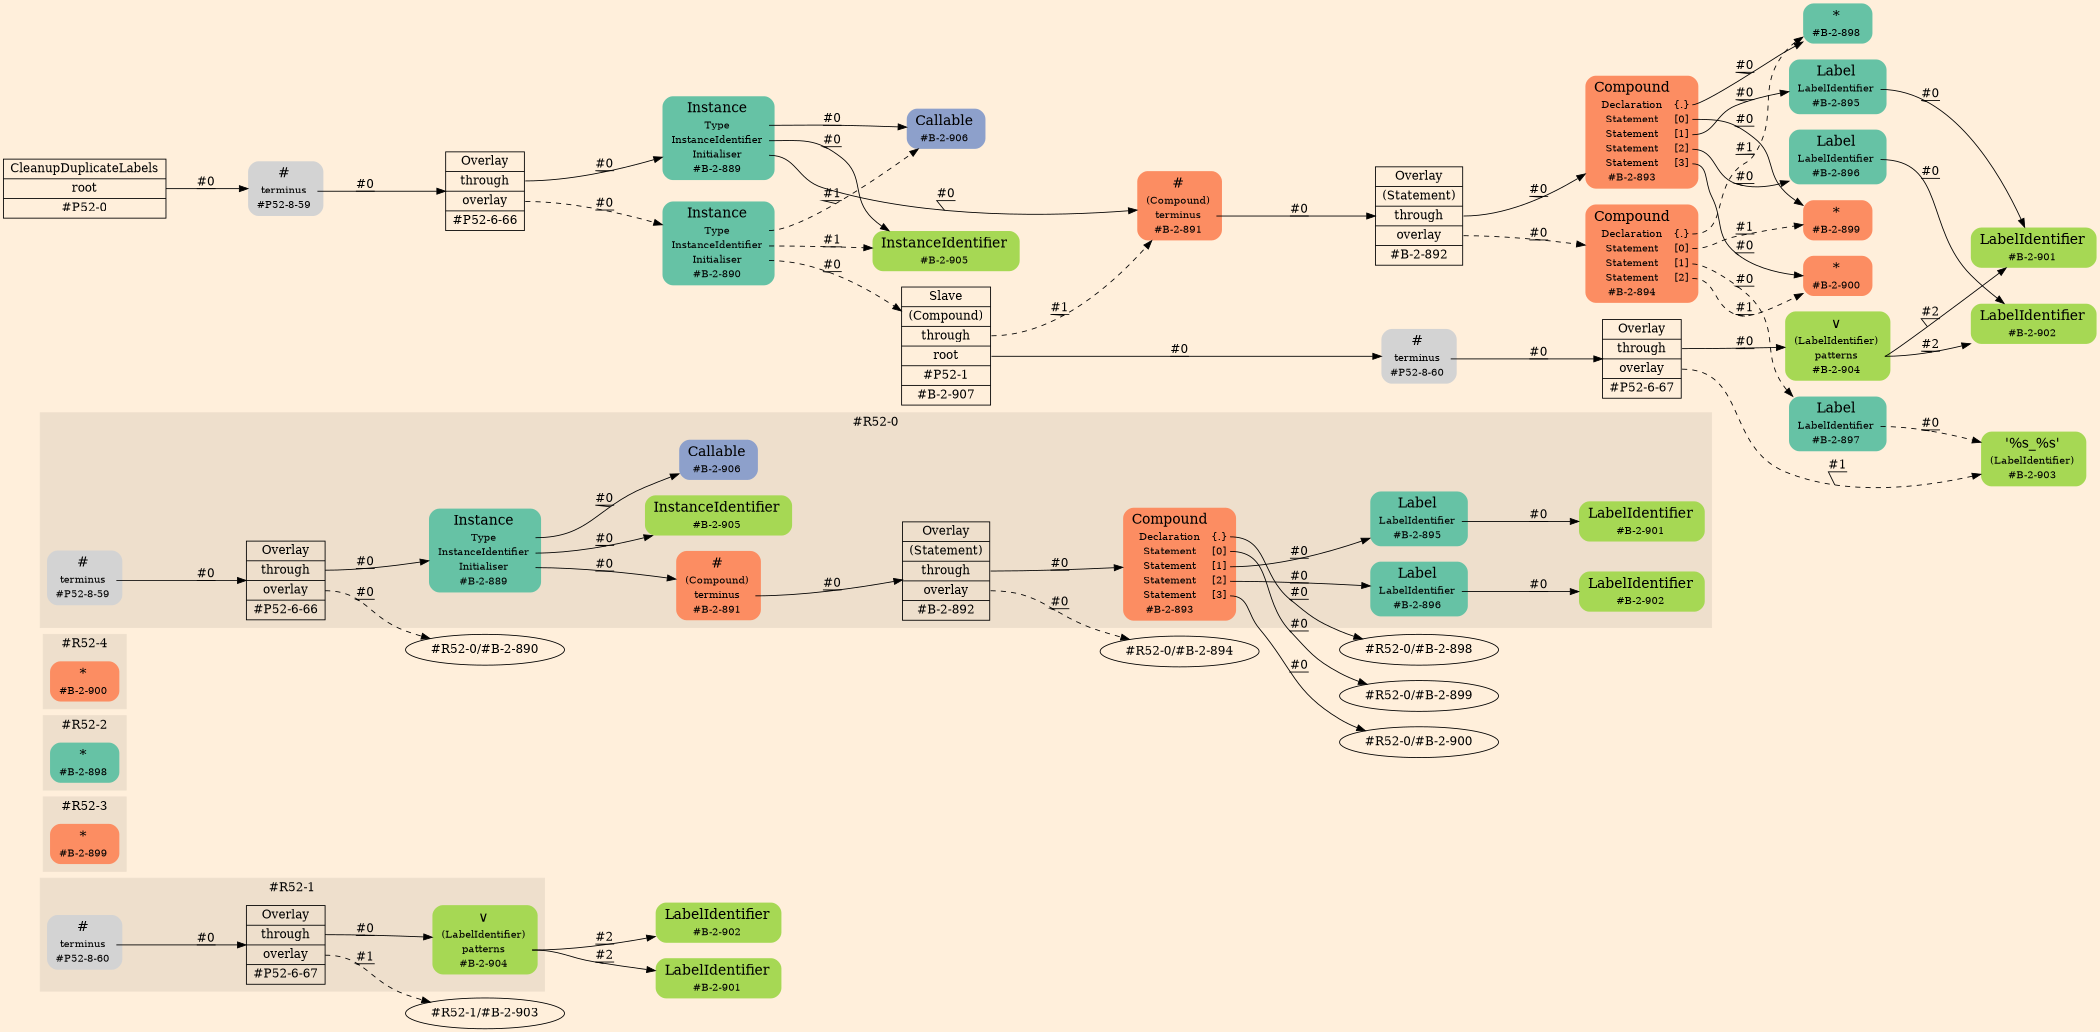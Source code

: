 digraph Inferno {
graph [
rankdir = "LR"
ranksep = 1.0
size = "14,20"
bgcolor = antiquewhite1
color = black
fontcolor = black
];
node [
];
subgraph "cluster#R52-1" {
label = "#R52-1"
style = "filled"
color = antiquewhite2
"#R52-1/#B-2-904" [
shape = "plaintext"
fillcolor = "/set28/5"
label = <<TABLE BORDER="0" CELLBORDER="0" CELLSPACING="0">
 <TR>
  <TD><FONT POINT-SIZE="16.0">∨</FONT></TD>
  <TD></TD>
 </TR>
 <TR>
  <TD>(LabelIdentifier)</TD>
  <TD PORT="port0"></TD>
 </TR>
 <TR>
  <TD>patterns</TD>
  <TD PORT="port1"></TD>
 </TR>
 <TR>
  <TD>#B-2-904</TD>
  <TD PORT="port2"></TD>
 </TR>
</TABLE>>
style = "rounded,filled"
fontsize = "12"
];
"#R52-1/#P52-8-60" [
shape = "plaintext"
label = <<TABLE BORDER="0" CELLBORDER="0" CELLSPACING="0">
 <TR>
  <TD><FONT POINT-SIZE="16.0">#</FONT></TD>
  <TD></TD>
 </TR>
 <TR>
  <TD>terminus</TD>
  <TD PORT="port0"></TD>
 </TR>
 <TR>
  <TD>#P52-8-60</TD>
  <TD PORT="port1"></TD>
 </TR>
</TABLE>>
style = "rounded,filled"
fontsize = "12"
];
"#R52-1/#P52-6-67" [
shape = "record"
fillcolor = antiquewhite2
label = "<fixed> Overlay | <port0> through | <port1> overlay | <port2> #P52-6-67"
style = "filled"
fontsize = "14"
color = black
fontcolor = black
];
}
"#R52-1/#B-2-902" [
shape = "plaintext"
fillcolor = "/set28/5"
label = <<TABLE BORDER="0" CELLBORDER="0" CELLSPACING="0">
 <TR>
  <TD><FONT POINT-SIZE="16.0">LabelIdentifier</FONT></TD>
  <TD></TD>
 </TR>
 <TR>
  <TD>#B-2-902</TD>
  <TD PORT="port0"></TD>
 </TR>
</TABLE>>
style = "rounded,filled"
fontsize = "12"
];
"#R52-1/#B-2-901" [
shape = "plaintext"
fillcolor = "/set28/5"
label = <<TABLE BORDER="0" CELLBORDER="0" CELLSPACING="0">
 <TR>
  <TD><FONT POINT-SIZE="16.0">LabelIdentifier</FONT></TD>
  <TD></TD>
 </TR>
 <TR>
  <TD>#B-2-901</TD>
  <TD PORT="port0"></TD>
 </TR>
</TABLE>>
style = "rounded,filled"
fontsize = "12"
];
"#R52-1/#B-2-904":port1 -> "#R52-1/#B-2-901" [style="solid"
label = "#2"
decorate = true
color = black
fontcolor = black
];
"#R52-1/#B-2-904":port1 -> "#R52-1/#B-2-902" [style="solid"
label = "#2"
decorate = true
color = black
fontcolor = black
];
"#R52-1/#P52-8-60":port0 -> "#R52-1/#P52-6-67" [style="solid"
label = "#0"
decorate = true
color = black
fontcolor = black
];
"#R52-1/#P52-6-67":port0 -> "#R52-1/#B-2-904" [style="solid"
label = "#0"
decorate = true
color = black
fontcolor = black
];
"#R52-1/#P52-6-67":port1 -> "#R52-1/#B-2-903" [style="dashed"
label = "#1"
decorate = true
color = black
fontcolor = black
];
subgraph "cluster#R52-3" {
label = "#R52-3"
style = "filled"
color = antiquewhite2
"#R52-3/#B-2-899" [
shape = "plaintext"
fillcolor = "/set28/2"
label = <<TABLE BORDER="0" CELLBORDER="0" CELLSPACING="0">
 <TR>
  <TD><FONT POINT-SIZE="16.0">*</FONT></TD>
  <TD></TD>
 </TR>
 <TR>
  <TD>#B-2-899</TD>
  <TD PORT="port0"></TD>
 </TR>
</TABLE>>
style = "rounded,filled"
fontsize = "12"
];
}
subgraph "cluster#R52-2" {
label = "#R52-2"
style = "filled"
color = antiquewhite2
"#R52-2/#B-2-898" [
shape = "plaintext"
fillcolor = "/set28/1"
label = <<TABLE BORDER="0" CELLBORDER="0" CELLSPACING="0">
 <TR>
  <TD><FONT POINT-SIZE="16.0">*</FONT></TD>
  <TD></TD>
 </TR>
 <TR>
  <TD>#B-2-898</TD>
  <TD PORT="port0"></TD>
 </TR>
</TABLE>>
style = "rounded,filled"
fontsize = "12"
];
}
subgraph "cluster#R52-4" {
label = "#R52-4"
style = "filled"
color = antiquewhite2
"#R52-4/#B-2-900" [
shape = "plaintext"
fillcolor = "/set28/2"
label = <<TABLE BORDER="0" CELLBORDER="0" CELLSPACING="0">
 <TR>
  <TD><FONT POINT-SIZE="16.0">*</FONT></TD>
  <TD></TD>
 </TR>
 <TR>
  <TD>#B-2-900</TD>
  <TD PORT="port0"></TD>
 </TR>
</TABLE>>
style = "rounded,filled"
fontsize = "12"
];
}
subgraph "cluster#R52-0" {
label = "#R52-0"
style = "filled"
color = antiquewhite2
"#R52-0/#B-2-902" [
shape = "plaintext"
fillcolor = "/set28/5"
label = <<TABLE BORDER="0" CELLBORDER="0" CELLSPACING="0">
 <TR>
  <TD><FONT POINT-SIZE="16.0">LabelIdentifier</FONT></TD>
  <TD></TD>
 </TR>
 <TR>
  <TD>#B-2-902</TD>
  <TD PORT="port0"></TD>
 </TR>
</TABLE>>
style = "rounded,filled"
fontsize = "12"
];
"#R52-0/#B-2-896" [
shape = "plaintext"
fillcolor = "/set28/1"
label = <<TABLE BORDER="0" CELLBORDER="0" CELLSPACING="0">
 <TR>
  <TD><FONT POINT-SIZE="16.0">Label</FONT></TD>
  <TD></TD>
 </TR>
 <TR>
  <TD>LabelIdentifier</TD>
  <TD PORT="port0"></TD>
 </TR>
 <TR>
  <TD>#B-2-896</TD>
  <TD PORT="port1"></TD>
 </TR>
</TABLE>>
style = "rounded,filled"
fontsize = "12"
];
"#R52-0/#B-2-901" [
shape = "plaintext"
fillcolor = "/set28/5"
label = <<TABLE BORDER="0" CELLBORDER="0" CELLSPACING="0">
 <TR>
  <TD><FONT POINT-SIZE="16.0">LabelIdentifier</FONT></TD>
  <TD></TD>
 </TR>
 <TR>
  <TD>#B-2-901</TD>
  <TD PORT="port0"></TD>
 </TR>
</TABLE>>
style = "rounded,filled"
fontsize = "12"
];
"#R52-0/#B-2-893" [
shape = "plaintext"
fillcolor = "/set28/2"
label = <<TABLE BORDER="0" CELLBORDER="0" CELLSPACING="0">
 <TR>
  <TD><FONT POINT-SIZE="16.0">Compound</FONT></TD>
  <TD></TD>
 </TR>
 <TR>
  <TD>Declaration</TD>
  <TD PORT="port0">{.}</TD>
 </TR>
 <TR>
  <TD>Statement</TD>
  <TD PORT="port1">[0]</TD>
 </TR>
 <TR>
  <TD>Statement</TD>
  <TD PORT="port2">[1]</TD>
 </TR>
 <TR>
  <TD>Statement</TD>
  <TD PORT="port3">[2]</TD>
 </TR>
 <TR>
  <TD>Statement</TD>
  <TD PORT="port4">[3]</TD>
 </TR>
 <TR>
  <TD>#B-2-893</TD>
  <TD PORT="port5"></TD>
 </TR>
</TABLE>>
style = "rounded,filled"
fontsize = "12"
];
"#R52-0/#B-2-892" [
shape = "record"
fillcolor = antiquewhite2
label = "<fixed> Overlay | <port0> (Statement) | <port1> through | <port2> overlay | <port3> #B-2-892"
style = "filled"
fontsize = "14"
color = black
fontcolor = black
];
"#R52-0/#P52-6-66" [
shape = "record"
fillcolor = antiquewhite2
label = "<fixed> Overlay | <port0> through | <port1> overlay | <port2> #P52-6-66"
style = "filled"
fontsize = "14"
color = black
fontcolor = black
];
"#R52-0/#B-2-891" [
shape = "plaintext"
fillcolor = "/set28/2"
label = <<TABLE BORDER="0" CELLBORDER="0" CELLSPACING="0">
 <TR>
  <TD><FONT POINT-SIZE="16.0">#</FONT></TD>
  <TD></TD>
 </TR>
 <TR>
  <TD>(Compound)</TD>
  <TD PORT="port0"></TD>
 </TR>
 <TR>
  <TD>terminus</TD>
  <TD PORT="port1"></TD>
 </TR>
 <TR>
  <TD>#B-2-891</TD>
  <TD PORT="port2"></TD>
 </TR>
</TABLE>>
style = "rounded,filled"
fontsize = "12"
];
"#R52-0/#P52-8-59" [
shape = "plaintext"
label = <<TABLE BORDER="0" CELLBORDER="0" CELLSPACING="0">
 <TR>
  <TD><FONT POINT-SIZE="16.0">#</FONT></TD>
  <TD></TD>
 </TR>
 <TR>
  <TD>terminus</TD>
  <TD PORT="port0"></TD>
 </TR>
 <TR>
  <TD>#P52-8-59</TD>
  <TD PORT="port1"></TD>
 </TR>
</TABLE>>
style = "rounded,filled"
fontsize = "12"
];
"#R52-0/#B-2-889" [
shape = "plaintext"
fillcolor = "/set28/1"
label = <<TABLE BORDER="0" CELLBORDER="0" CELLSPACING="0">
 <TR>
  <TD><FONT POINT-SIZE="16.0">Instance</FONT></TD>
  <TD></TD>
 </TR>
 <TR>
  <TD>Type</TD>
  <TD PORT="port0"></TD>
 </TR>
 <TR>
  <TD>InstanceIdentifier</TD>
  <TD PORT="port1"></TD>
 </TR>
 <TR>
  <TD>Initialiser</TD>
  <TD PORT="port2"></TD>
 </TR>
 <TR>
  <TD>#B-2-889</TD>
  <TD PORT="port3"></TD>
 </TR>
</TABLE>>
style = "rounded,filled"
fontsize = "12"
];
"#R52-0/#B-2-895" [
shape = "plaintext"
fillcolor = "/set28/1"
label = <<TABLE BORDER="0" CELLBORDER="0" CELLSPACING="0">
 <TR>
  <TD><FONT POINT-SIZE="16.0">Label</FONT></TD>
  <TD></TD>
 </TR>
 <TR>
  <TD>LabelIdentifier</TD>
  <TD PORT="port0"></TD>
 </TR>
 <TR>
  <TD>#B-2-895</TD>
  <TD PORT="port1"></TD>
 </TR>
</TABLE>>
style = "rounded,filled"
fontsize = "12"
];
"#R52-0/#B-2-906" [
shape = "plaintext"
fillcolor = "/set28/3"
label = <<TABLE BORDER="0" CELLBORDER="0" CELLSPACING="0">
 <TR>
  <TD><FONT POINT-SIZE="16.0">Callable</FONT></TD>
  <TD></TD>
 </TR>
 <TR>
  <TD>#B-2-906</TD>
  <TD PORT="port0"></TD>
 </TR>
</TABLE>>
style = "rounded,filled"
fontsize = "12"
];
"#R52-0/#B-2-905" [
shape = "plaintext"
fillcolor = "/set28/5"
label = <<TABLE BORDER="0" CELLBORDER="0" CELLSPACING="0">
 <TR>
  <TD><FONT POINT-SIZE="16.0">InstanceIdentifier</FONT></TD>
  <TD></TD>
 </TR>
 <TR>
  <TD>#B-2-905</TD>
  <TD PORT="port0"></TD>
 </TR>
</TABLE>>
style = "rounded,filled"
fontsize = "12"
];
}
"#R52-0/#B-2-896":port0 -> "#R52-0/#B-2-902" [style="solid"
label = "#0"
decorate = true
color = black
fontcolor = black
];
"#R52-0/#B-2-893":port0 -> "#R52-0/#B-2-898" [style="solid"
label = "#0"
decorate = true
color = black
fontcolor = black
];
"#R52-0/#B-2-893":port1 -> "#R52-0/#B-2-899" [style="solid"
label = "#0"
decorate = true
color = black
fontcolor = black
];
"#R52-0/#B-2-893":port2 -> "#R52-0/#B-2-895" [style="solid"
label = "#0"
decorate = true
color = black
fontcolor = black
];
"#R52-0/#B-2-893":port3 -> "#R52-0/#B-2-896" [style="solid"
label = "#0"
decorate = true
color = black
fontcolor = black
];
"#R52-0/#B-2-893":port4 -> "#R52-0/#B-2-900" [style="solid"
label = "#0"
decorate = true
color = black
fontcolor = black
];
"#R52-0/#B-2-892":port1 -> "#R52-0/#B-2-893" [style="solid"
label = "#0"
decorate = true
color = black
fontcolor = black
];
"#R52-0/#B-2-892":port2 -> "#R52-0/#B-2-894" [style="dashed"
label = "#0"
decorate = true
color = black
fontcolor = black
];
"#R52-0/#P52-6-66":port0 -> "#R52-0/#B-2-889" [style="solid"
label = "#0"
decorate = true
color = black
fontcolor = black
];
"#R52-0/#P52-6-66":port1 -> "#R52-0/#B-2-890" [style="dashed"
label = "#0"
decorate = true
color = black
fontcolor = black
];
"#R52-0/#B-2-891":port1 -> "#R52-0/#B-2-892" [style="solid"
label = "#0"
decorate = true
color = black
fontcolor = black
];
"#R52-0/#P52-8-59":port0 -> "#R52-0/#P52-6-66" [style="solid"
label = "#0"
decorate = true
color = black
fontcolor = black
];
"#R52-0/#B-2-889":port0 -> "#R52-0/#B-2-906" [style="solid"
label = "#0"
decorate = true
color = black
fontcolor = black
];
"#R52-0/#B-2-889":port1 -> "#R52-0/#B-2-905" [style="solid"
label = "#0"
decorate = true
color = black
fontcolor = black
];
"#R52-0/#B-2-889":port2 -> "#R52-0/#B-2-891" [style="solid"
label = "#0"
decorate = true
color = black
fontcolor = black
];
"#R52-0/#B-2-895":port0 -> "#R52-0/#B-2-901" [style="solid"
label = "#0"
decorate = true
color = black
fontcolor = black
];
"CR#P52-0" [
shape = "record"
fillcolor = antiquewhite1
label = "<fixed> CleanupDuplicateLabels | <port0> root | <port1> #P52-0"
style = "filled"
fontsize = "14"
color = black
fontcolor = black
];
"#P52-8-59" [
shape = "plaintext"
label = <<TABLE BORDER="0" CELLBORDER="0" CELLSPACING="0">
 <TR>
  <TD><FONT POINT-SIZE="16.0">#</FONT></TD>
  <TD></TD>
 </TR>
 <TR>
  <TD>terminus</TD>
  <TD PORT="port0"></TD>
 </TR>
 <TR>
  <TD>#P52-8-59</TD>
  <TD PORT="port1"></TD>
 </TR>
</TABLE>>
style = "rounded,filled"
fontsize = "12"
];
"#P52-6-66" [
shape = "record"
fillcolor = antiquewhite1
label = "<fixed> Overlay | <port0> through | <port1> overlay | <port2> #P52-6-66"
style = "filled"
fontsize = "14"
color = black
fontcolor = black
];
"#B-2-889" [
shape = "plaintext"
fillcolor = "/set28/1"
label = <<TABLE BORDER="0" CELLBORDER="0" CELLSPACING="0">
 <TR>
  <TD><FONT POINT-SIZE="16.0">Instance</FONT></TD>
  <TD></TD>
 </TR>
 <TR>
  <TD>Type</TD>
  <TD PORT="port0"></TD>
 </TR>
 <TR>
  <TD>InstanceIdentifier</TD>
  <TD PORT="port1"></TD>
 </TR>
 <TR>
  <TD>Initialiser</TD>
  <TD PORT="port2"></TD>
 </TR>
 <TR>
  <TD>#B-2-889</TD>
  <TD PORT="port3"></TD>
 </TR>
</TABLE>>
style = "rounded,filled"
fontsize = "12"
];
"#B-2-906" [
shape = "plaintext"
fillcolor = "/set28/3"
label = <<TABLE BORDER="0" CELLBORDER="0" CELLSPACING="0">
 <TR>
  <TD><FONT POINT-SIZE="16.0">Callable</FONT></TD>
  <TD></TD>
 </TR>
 <TR>
  <TD>#B-2-906</TD>
  <TD PORT="port0"></TD>
 </TR>
</TABLE>>
style = "rounded,filled"
fontsize = "12"
];
"#B-2-905" [
shape = "plaintext"
fillcolor = "/set28/5"
label = <<TABLE BORDER="0" CELLBORDER="0" CELLSPACING="0">
 <TR>
  <TD><FONT POINT-SIZE="16.0">InstanceIdentifier</FONT></TD>
  <TD></TD>
 </TR>
 <TR>
  <TD>#B-2-905</TD>
  <TD PORT="port0"></TD>
 </TR>
</TABLE>>
style = "rounded,filled"
fontsize = "12"
];
"#B-2-891" [
shape = "plaintext"
fillcolor = "/set28/2"
label = <<TABLE BORDER="0" CELLBORDER="0" CELLSPACING="0">
 <TR>
  <TD><FONT POINT-SIZE="16.0">#</FONT></TD>
  <TD></TD>
 </TR>
 <TR>
  <TD>(Compound)</TD>
  <TD PORT="port0"></TD>
 </TR>
 <TR>
  <TD>terminus</TD>
  <TD PORT="port1"></TD>
 </TR>
 <TR>
  <TD>#B-2-891</TD>
  <TD PORT="port2"></TD>
 </TR>
</TABLE>>
style = "rounded,filled"
fontsize = "12"
];
"#B-2-892" [
shape = "record"
fillcolor = antiquewhite1
label = "<fixed> Overlay | <port0> (Statement) | <port1> through | <port2> overlay | <port3> #B-2-892"
style = "filled"
fontsize = "14"
color = black
fontcolor = black
];
"#B-2-893" [
shape = "plaintext"
fillcolor = "/set28/2"
label = <<TABLE BORDER="0" CELLBORDER="0" CELLSPACING="0">
 <TR>
  <TD><FONT POINT-SIZE="16.0">Compound</FONT></TD>
  <TD></TD>
 </TR>
 <TR>
  <TD>Declaration</TD>
  <TD PORT="port0">{.}</TD>
 </TR>
 <TR>
  <TD>Statement</TD>
  <TD PORT="port1">[0]</TD>
 </TR>
 <TR>
  <TD>Statement</TD>
  <TD PORT="port2">[1]</TD>
 </TR>
 <TR>
  <TD>Statement</TD>
  <TD PORT="port3">[2]</TD>
 </TR>
 <TR>
  <TD>Statement</TD>
  <TD PORT="port4">[3]</TD>
 </TR>
 <TR>
  <TD>#B-2-893</TD>
  <TD PORT="port5"></TD>
 </TR>
</TABLE>>
style = "rounded,filled"
fontsize = "12"
];
"#B-2-898" [
shape = "plaintext"
fillcolor = "/set28/1"
label = <<TABLE BORDER="0" CELLBORDER="0" CELLSPACING="0">
 <TR>
  <TD><FONT POINT-SIZE="16.0">*</FONT></TD>
  <TD></TD>
 </TR>
 <TR>
  <TD>#B-2-898</TD>
  <TD PORT="port0"></TD>
 </TR>
</TABLE>>
style = "rounded,filled"
fontsize = "12"
];
"#B-2-899" [
shape = "plaintext"
fillcolor = "/set28/2"
label = <<TABLE BORDER="0" CELLBORDER="0" CELLSPACING="0">
 <TR>
  <TD><FONT POINT-SIZE="16.0">*</FONT></TD>
  <TD></TD>
 </TR>
 <TR>
  <TD>#B-2-899</TD>
  <TD PORT="port0"></TD>
 </TR>
</TABLE>>
style = "rounded,filled"
fontsize = "12"
];
"#B-2-895" [
shape = "plaintext"
fillcolor = "/set28/1"
label = <<TABLE BORDER="0" CELLBORDER="0" CELLSPACING="0">
 <TR>
  <TD><FONT POINT-SIZE="16.0">Label</FONT></TD>
  <TD></TD>
 </TR>
 <TR>
  <TD>LabelIdentifier</TD>
  <TD PORT="port0"></TD>
 </TR>
 <TR>
  <TD>#B-2-895</TD>
  <TD PORT="port1"></TD>
 </TR>
</TABLE>>
style = "rounded,filled"
fontsize = "12"
];
"#B-2-901" [
shape = "plaintext"
fillcolor = "/set28/5"
label = <<TABLE BORDER="0" CELLBORDER="0" CELLSPACING="0">
 <TR>
  <TD><FONT POINT-SIZE="16.0">LabelIdentifier</FONT></TD>
  <TD></TD>
 </TR>
 <TR>
  <TD>#B-2-901</TD>
  <TD PORT="port0"></TD>
 </TR>
</TABLE>>
style = "rounded,filled"
fontsize = "12"
];
"#B-2-896" [
shape = "plaintext"
fillcolor = "/set28/1"
label = <<TABLE BORDER="0" CELLBORDER="0" CELLSPACING="0">
 <TR>
  <TD><FONT POINT-SIZE="16.0">Label</FONT></TD>
  <TD></TD>
 </TR>
 <TR>
  <TD>LabelIdentifier</TD>
  <TD PORT="port0"></TD>
 </TR>
 <TR>
  <TD>#B-2-896</TD>
  <TD PORT="port1"></TD>
 </TR>
</TABLE>>
style = "rounded,filled"
fontsize = "12"
];
"#B-2-902" [
shape = "plaintext"
fillcolor = "/set28/5"
label = <<TABLE BORDER="0" CELLBORDER="0" CELLSPACING="0">
 <TR>
  <TD><FONT POINT-SIZE="16.0">LabelIdentifier</FONT></TD>
  <TD></TD>
 </TR>
 <TR>
  <TD>#B-2-902</TD>
  <TD PORT="port0"></TD>
 </TR>
</TABLE>>
style = "rounded,filled"
fontsize = "12"
];
"#B-2-900" [
shape = "plaintext"
fillcolor = "/set28/2"
label = <<TABLE BORDER="0" CELLBORDER="0" CELLSPACING="0">
 <TR>
  <TD><FONT POINT-SIZE="16.0">*</FONT></TD>
  <TD></TD>
 </TR>
 <TR>
  <TD>#B-2-900</TD>
  <TD PORT="port0"></TD>
 </TR>
</TABLE>>
style = "rounded,filled"
fontsize = "12"
];
"#B-2-894" [
shape = "plaintext"
fillcolor = "/set28/2"
label = <<TABLE BORDER="0" CELLBORDER="0" CELLSPACING="0">
 <TR>
  <TD><FONT POINT-SIZE="16.0">Compound</FONT></TD>
  <TD></TD>
 </TR>
 <TR>
  <TD>Declaration</TD>
  <TD PORT="port0">{.}</TD>
 </TR>
 <TR>
  <TD>Statement</TD>
  <TD PORT="port1">[0]</TD>
 </TR>
 <TR>
  <TD>Statement</TD>
  <TD PORT="port2">[1]</TD>
 </TR>
 <TR>
  <TD>Statement</TD>
  <TD PORT="port3">[2]</TD>
 </TR>
 <TR>
  <TD>#B-2-894</TD>
  <TD PORT="port4"></TD>
 </TR>
</TABLE>>
style = "rounded,filled"
fontsize = "12"
];
"#B-2-897" [
shape = "plaintext"
fillcolor = "/set28/1"
label = <<TABLE BORDER="0" CELLBORDER="0" CELLSPACING="0">
 <TR>
  <TD><FONT POINT-SIZE="16.0">Label</FONT></TD>
  <TD></TD>
 </TR>
 <TR>
  <TD>LabelIdentifier</TD>
  <TD PORT="port0"></TD>
 </TR>
 <TR>
  <TD>#B-2-897</TD>
  <TD PORT="port1"></TD>
 </TR>
</TABLE>>
style = "rounded,filled"
fontsize = "12"
];
"#B-2-903" [
shape = "plaintext"
fillcolor = "/set28/5"
label = <<TABLE BORDER="0" CELLBORDER="0" CELLSPACING="0">
 <TR>
  <TD><FONT POINT-SIZE="16.0">'%s_%s'</FONT></TD>
  <TD></TD>
 </TR>
 <TR>
  <TD>(LabelIdentifier)</TD>
  <TD PORT="port0"></TD>
 </TR>
 <TR>
  <TD>#B-2-903</TD>
  <TD PORT="port1"></TD>
 </TR>
</TABLE>>
style = "rounded,filled"
fontsize = "12"
];
"#B-2-890" [
shape = "plaintext"
fillcolor = "/set28/1"
label = <<TABLE BORDER="0" CELLBORDER="0" CELLSPACING="0">
 <TR>
  <TD><FONT POINT-SIZE="16.0">Instance</FONT></TD>
  <TD></TD>
 </TR>
 <TR>
  <TD>Type</TD>
  <TD PORT="port0"></TD>
 </TR>
 <TR>
  <TD>InstanceIdentifier</TD>
  <TD PORT="port1"></TD>
 </TR>
 <TR>
  <TD>Initialiser</TD>
  <TD PORT="port2"></TD>
 </TR>
 <TR>
  <TD>#B-2-890</TD>
  <TD PORT="port3"></TD>
 </TR>
</TABLE>>
style = "rounded,filled"
fontsize = "12"
];
"#B-2-907" [
shape = "record"
fillcolor = antiquewhite1
label = "<fixed> Slave | <port0> (Compound) | <port1> through | <port2> root | <port3> #P52-1 | <port4> #B-2-907"
style = "filled"
fontsize = "14"
color = black
fontcolor = black
];
"#P52-8-60" [
shape = "plaintext"
label = <<TABLE BORDER="0" CELLBORDER="0" CELLSPACING="0">
 <TR>
  <TD><FONT POINT-SIZE="16.0">#</FONT></TD>
  <TD></TD>
 </TR>
 <TR>
  <TD>terminus</TD>
  <TD PORT="port0"></TD>
 </TR>
 <TR>
  <TD>#P52-8-60</TD>
  <TD PORT="port1"></TD>
 </TR>
</TABLE>>
style = "rounded,filled"
fontsize = "12"
];
"#P52-6-67" [
shape = "record"
fillcolor = antiquewhite1
label = "<fixed> Overlay | <port0> through | <port1> overlay | <port2> #P52-6-67"
style = "filled"
fontsize = "14"
color = black
fontcolor = black
];
"#B-2-904" [
shape = "plaintext"
fillcolor = "/set28/5"
label = <<TABLE BORDER="0" CELLBORDER="0" CELLSPACING="0">
 <TR>
  <TD><FONT POINT-SIZE="16.0">∨</FONT></TD>
  <TD></TD>
 </TR>
 <TR>
  <TD>(LabelIdentifier)</TD>
  <TD PORT="port0"></TD>
 </TR>
 <TR>
  <TD>patterns</TD>
  <TD PORT="port1"></TD>
 </TR>
 <TR>
  <TD>#B-2-904</TD>
  <TD PORT="port2"></TD>
 </TR>
</TABLE>>
style = "rounded,filled"
fontsize = "12"
];
"CR#P52-0":port0 -> "#P52-8-59" [style="solid"
label = "#0"
decorate = true
color = black
fontcolor = black
];
"#P52-8-59":port0 -> "#P52-6-66" [style="solid"
label = "#0"
decorate = true
color = black
fontcolor = black
];
"#P52-6-66":port0 -> "#B-2-889" [style="solid"
label = "#0"
decorate = true
color = black
fontcolor = black
];
"#P52-6-66":port1 -> "#B-2-890" [style="dashed"
label = "#0"
decorate = true
color = black
fontcolor = black
];
"#B-2-889":port0 -> "#B-2-906" [style="solid"
label = "#0"
decorate = true
color = black
fontcolor = black
];
"#B-2-889":port1 -> "#B-2-905" [style="solid"
label = "#0"
decorate = true
color = black
fontcolor = black
];
"#B-2-889":port2 -> "#B-2-891" [style="solid"
label = "#0"
decorate = true
color = black
fontcolor = black
];
"#B-2-891":port1 -> "#B-2-892" [style="solid"
label = "#0"
decorate = true
color = black
fontcolor = black
];
"#B-2-892":port1 -> "#B-2-893" [style="solid"
label = "#0"
decorate = true
color = black
fontcolor = black
];
"#B-2-892":port2 -> "#B-2-894" [style="dashed"
label = "#0"
decorate = true
color = black
fontcolor = black
];
"#B-2-893":port0 -> "#B-2-898" [style="solid"
label = "#0"
decorate = true
color = black
fontcolor = black
];
"#B-2-893":port1 -> "#B-2-899" [style="solid"
label = "#0"
decorate = true
color = black
fontcolor = black
];
"#B-2-893":port2 -> "#B-2-895" [style="solid"
label = "#0"
decorate = true
color = black
fontcolor = black
];
"#B-2-893":port3 -> "#B-2-896" [style="solid"
label = "#0"
decorate = true
color = black
fontcolor = black
];
"#B-2-893":port4 -> "#B-2-900" [style="solid"
label = "#0"
decorate = true
color = black
fontcolor = black
];
"#B-2-895":port0 -> "#B-2-901" [style="solid"
label = "#0"
decorate = true
color = black
fontcolor = black
];
"#B-2-896":port0 -> "#B-2-902" [style="solid"
label = "#0"
decorate = true
color = black
fontcolor = black
];
"#B-2-894":port0 -> "#B-2-898" [style="dashed"
label = "#1"
decorate = true
color = black
fontcolor = black
];
"#B-2-894":port1 -> "#B-2-899" [style="dashed"
label = "#1"
decorate = true
color = black
fontcolor = black
];
"#B-2-894":port2 -> "#B-2-897" [style="dashed"
label = "#0"
decorate = true
color = black
fontcolor = black
];
"#B-2-894":port3 -> "#B-2-900" [style="dashed"
label = "#1"
decorate = true
color = black
fontcolor = black
];
"#B-2-897":port0 -> "#B-2-903" [style="dashed"
label = "#0"
decorate = true
color = black
fontcolor = black
];
"#B-2-890":port0 -> "#B-2-906" [style="dashed"
label = "#1"
decorate = true
color = black
fontcolor = black
];
"#B-2-890":port1 -> "#B-2-905" [style="dashed"
label = "#1"
decorate = true
color = black
fontcolor = black
];
"#B-2-890":port2 -> "#B-2-907" [style="dashed"
label = "#0"
decorate = true
color = black
fontcolor = black
];
"#B-2-907":port1 -> "#B-2-891" [style="dashed"
label = "#1"
decorate = true
color = black
fontcolor = black
];
"#B-2-907":port2 -> "#P52-8-60" [style="solid"
label = "#0"
decorate = true
color = black
fontcolor = black
];
"#P52-8-60":port0 -> "#P52-6-67" [style="solid"
label = "#0"
decorate = true
color = black
fontcolor = black
];
"#P52-6-67":port0 -> "#B-2-904" [style="solid"
label = "#0"
decorate = true
color = black
fontcolor = black
];
"#P52-6-67":port1 -> "#B-2-903" [style="dashed"
label = "#1"
decorate = true
color = black
fontcolor = black
];
"#B-2-904":port1 -> "#B-2-901" [style="solid"
label = "#2"
decorate = true
color = black
fontcolor = black
];
"#B-2-904":port1 -> "#B-2-902" [style="solid"
label = "#2"
decorate = true
color = black
fontcolor = black
];
}
